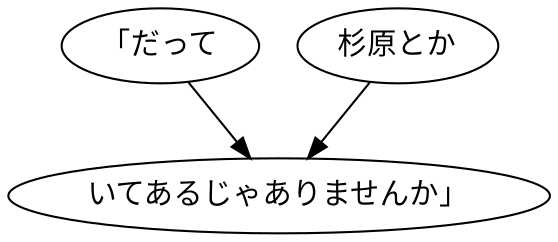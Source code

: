 digraph graph6024 {
	node0 [label="「だって"];
	node1 [label="杉原とか"];
	node2 [label="いてあるじゃありませんか」"];
	node0 -> node2;
	node1 -> node2;
}
